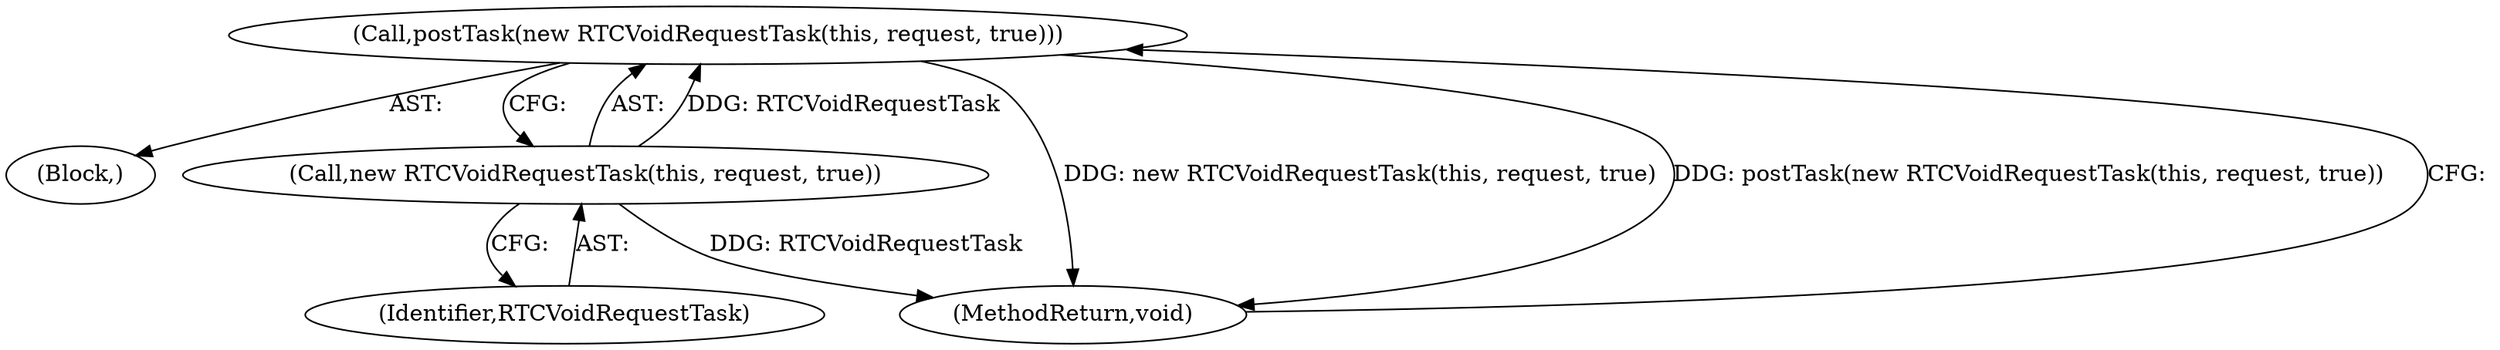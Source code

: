 digraph "1_Chrome_ab5e55ff333def909d025ac45da9ffa0d88a63f2_27@del" {
"1000115" [label="(Call,postTask(new RTCVoidRequestTask(this, request, true)))"];
"1000116" [label="(Call,new RTCVoidRequestTask(this, request, true))"];
"1000115" [label="(Call,postTask(new RTCVoidRequestTask(this, request, true)))"];
"1000111" [label="(Block,)"];
"1000117" [label="(Identifier,RTCVoidRequestTask)"];
"1000122" [label="(MethodReturn,void)"];
"1000116" [label="(Call,new RTCVoidRequestTask(this, request, true))"];
"1000115" -> "1000111"  [label="AST: "];
"1000115" -> "1000116"  [label="CFG: "];
"1000116" -> "1000115"  [label="AST: "];
"1000122" -> "1000115"  [label="CFG: "];
"1000115" -> "1000122"  [label="DDG: new RTCVoidRequestTask(this, request, true)"];
"1000115" -> "1000122"  [label="DDG: postTask(new RTCVoidRequestTask(this, request, true))"];
"1000116" -> "1000115"  [label="DDG: RTCVoidRequestTask"];
"1000116" -> "1000117"  [label="CFG: "];
"1000117" -> "1000116"  [label="AST: "];
"1000116" -> "1000122"  [label="DDG: RTCVoidRequestTask"];
}
